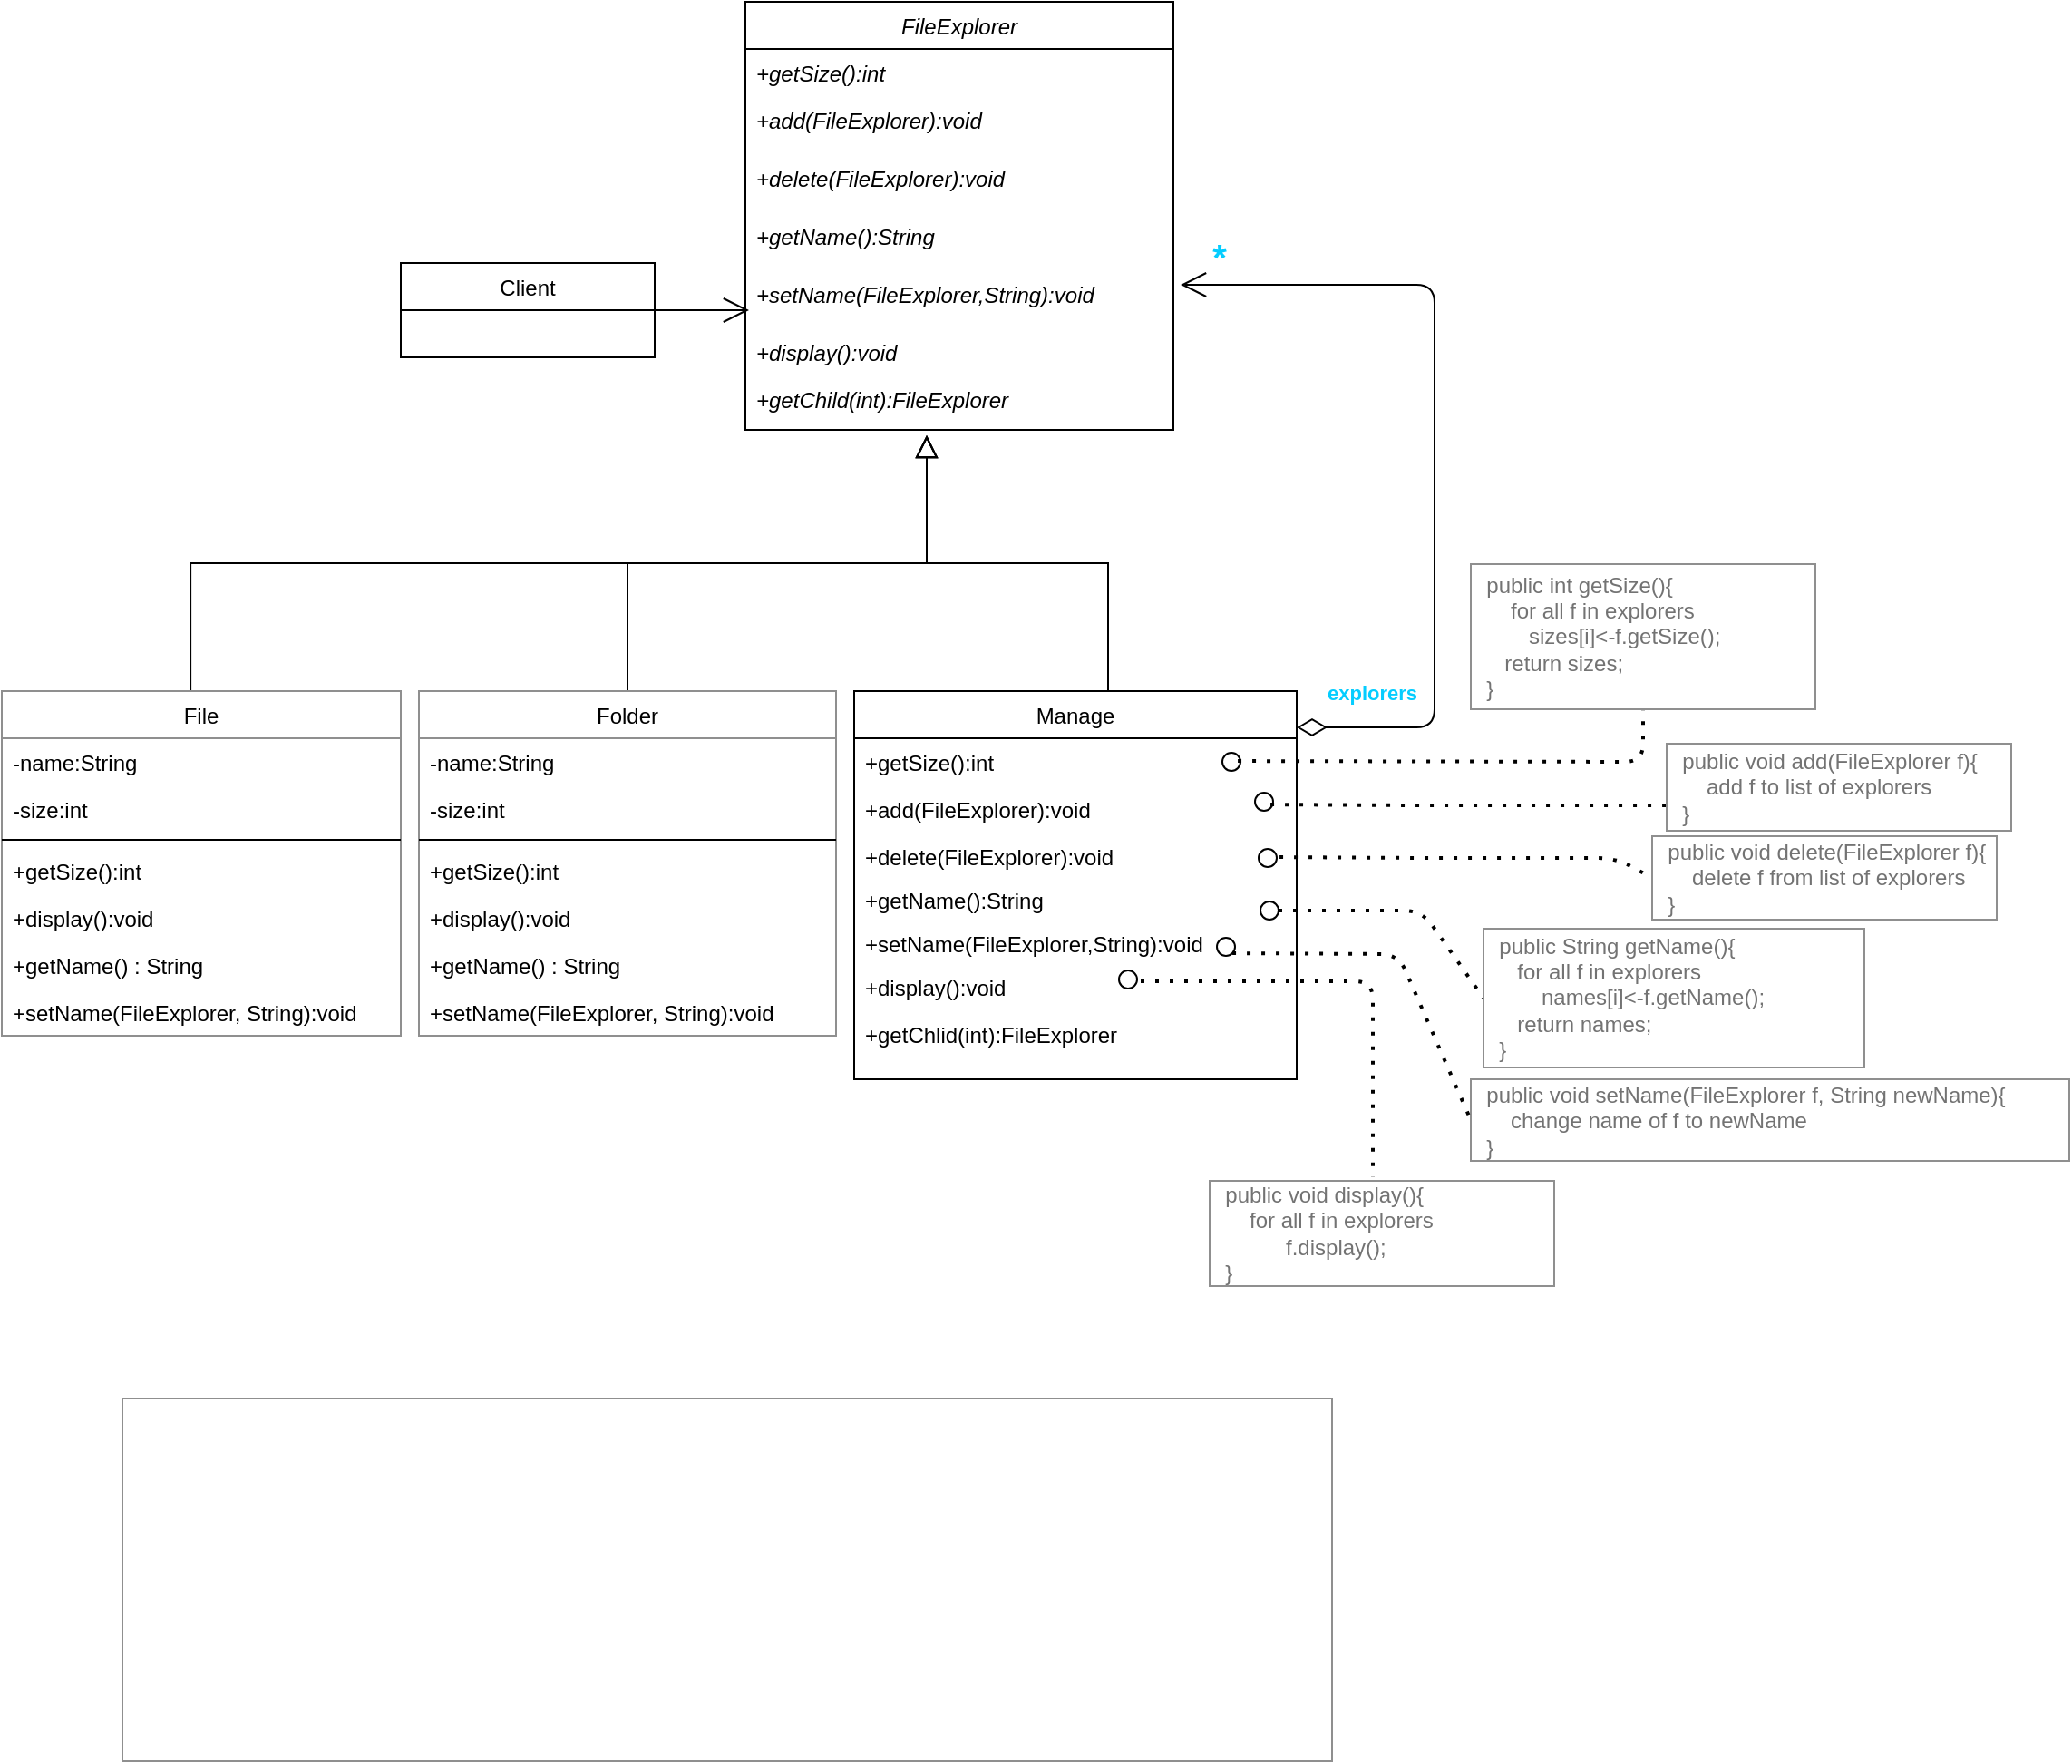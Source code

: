 <mxfile version="13.9.8" type="github">
  <diagram id="C5RBs43oDa-KdzZeNtuy" name="Page-1">
    <mxGraphModel dx="1765" dy="1797" grid="1" gridSize="10" guides="1" tooltips="1" connect="1" arrows="1" fold="1" page="1" pageScale="1" pageWidth="827" pageHeight="1169" math="0" shadow="0">
      <root>
        <mxCell id="WIyWlLk6GJQsqaUBKTNV-0" />
        <mxCell id="WIyWlLk6GJQsqaUBKTNV-1" parent="WIyWlLk6GJQsqaUBKTNV-0" />
        <mxCell id="zkfFHV4jXpPFQw0GAbJ--12" value="" style="endArrow=block;endSize=10;endFill=0;shadow=0;strokeWidth=1;rounded=0;edgeStyle=elbowEdgeStyle;elbow=vertical;" parent="WIyWlLk6GJQsqaUBKTNV-1" source="n-7tMSdOyZGbc8-vc1UM-47" edge="1">
          <mxGeometry width="160" relative="1" as="geometry">
            <mxPoint x="200" y="360" as="sourcePoint" />
            <mxPoint x="310" y="219" as="targetPoint" />
          </mxGeometry>
        </mxCell>
        <mxCell id="zkfFHV4jXpPFQw0GAbJ--16" value="" style="endArrow=block;endSize=10;endFill=0;shadow=0;strokeWidth=1;rounded=0;edgeStyle=elbowEdgeStyle;elbow=vertical;" parent="WIyWlLk6GJQsqaUBKTNV-1" edge="1">
          <mxGeometry width="160" relative="1" as="geometry">
            <mxPoint x="410" y="360" as="sourcePoint" />
            <mxPoint x="310" y="219" as="targetPoint" />
          </mxGeometry>
        </mxCell>
        <mxCell id="n-7tMSdOyZGbc8-vc1UM-0" value="Client" style="swimlane;fontStyle=0;childLayout=stackLayout;horizontal=1;startSize=26;fillColor=none;horizontalStack=0;resizeParent=1;resizeParentMax=0;resizeLast=0;collapsible=1;marginBottom=0;" vertex="1" parent="WIyWlLk6GJQsqaUBKTNV-1">
          <mxGeometry x="20" y="124" width="140" height="52" as="geometry" />
        </mxCell>
        <mxCell id="n-7tMSdOyZGbc8-vc1UM-5" value="FileExplorer" style="swimlane;fontStyle=2;childLayout=stackLayout;horizontal=1;startSize=26;fillColor=none;horizontalStack=0;resizeParent=1;resizeParentMax=0;resizeLast=0;collapsible=1;marginBottom=0;" vertex="1" parent="WIyWlLk6GJQsqaUBKTNV-1">
          <mxGeometry x="210" y="-20" width="236" height="236" as="geometry" />
        </mxCell>
        <mxCell id="n-7tMSdOyZGbc8-vc1UM-6" value="+getSize():int" style="text;strokeColor=none;fillColor=none;align=left;verticalAlign=top;spacingLeft=4;spacingRight=4;overflow=hidden;rotatable=0;points=[[0,0.5],[1,0.5]];portConstraint=eastwest;fontStyle=2" vertex="1" parent="n-7tMSdOyZGbc8-vc1UM-5">
          <mxGeometry y="26" width="236" height="26" as="geometry" />
        </mxCell>
        <mxCell id="n-7tMSdOyZGbc8-vc1UM-8" value="+add(FileExplorer):void&#xa;" style="text;strokeColor=none;fillColor=none;align=left;verticalAlign=top;spacingLeft=4;spacingRight=4;overflow=hidden;rotatable=0;points=[[0,0.5],[1,0.5]];portConstraint=eastwest;fontStyle=2" vertex="1" parent="n-7tMSdOyZGbc8-vc1UM-5">
          <mxGeometry y="52" width="236" height="32" as="geometry" />
        </mxCell>
        <mxCell id="n-7tMSdOyZGbc8-vc1UM-38" value="+delete(FileExplorer):void" style="text;strokeColor=none;fillColor=none;align=left;verticalAlign=top;spacingLeft=4;spacingRight=4;overflow=hidden;rotatable=0;points=[[0,0.5],[1,0.5]];portConstraint=eastwest;fontStyle=2" vertex="1" parent="n-7tMSdOyZGbc8-vc1UM-5">
          <mxGeometry y="84" width="236" height="32" as="geometry" />
        </mxCell>
        <mxCell id="n-7tMSdOyZGbc8-vc1UM-78" value="+getName():String" style="text;strokeColor=none;fillColor=none;align=left;verticalAlign=top;spacingLeft=4;spacingRight=4;overflow=hidden;rotatable=0;points=[[0,0.5],[1,0.5]];portConstraint=eastwest;fontStyle=2" vertex="1" parent="n-7tMSdOyZGbc8-vc1UM-5">
          <mxGeometry y="116" width="236" height="32" as="geometry" />
        </mxCell>
        <mxCell id="n-7tMSdOyZGbc8-vc1UM-39" value="+setName(FileExplorer,String):void" style="text;strokeColor=none;fillColor=none;align=left;verticalAlign=top;spacingLeft=4;spacingRight=4;overflow=hidden;rotatable=0;points=[[0,0.5],[1,0.5]];portConstraint=eastwest;fontStyle=2" vertex="1" parent="n-7tMSdOyZGbc8-vc1UM-5">
          <mxGeometry y="148" width="236" height="32" as="geometry" />
        </mxCell>
        <mxCell id="n-7tMSdOyZGbc8-vc1UM-7" value="+display():void" style="text;strokeColor=none;fillColor=none;align=left;verticalAlign=top;spacingLeft=4;spacingRight=4;overflow=hidden;rotatable=0;points=[[0,0.5],[1,0.5]];portConstraint=eastwest;fontStyle=2" vertex="1" parent="n-7tMSdOyZGbc8-vc1UM-5">
          <mxGeometry y="180" width="236" height="26" as="geometry" />
        </mxCell>
        <mxCell id="n-7tMSdOyZGbc8-vc1UM-9" value="+getChild(int):FileExplorer" style="text;strokeColor=none;fillColor=none;align=left;verticalAlign=top;spacingLeft=4;spacingRight=4;overflow=hidden;rotatable=0;points=[[0,0.5],[1,0.5]];portConstraint=eastwest;fontStyle=2" vertex="1" parent="n-7tMSdOyZGbc8-vc1UM-5">
          <mxGeometry y="206" width="236" height="30" as="geometry" />
        </mxCell>
        <mxCell id="n-7tMSdOyZGbc8-vc1UM-10" value="" style="endArrow=open;endFill=1;endSize=12;html=1;exitX=1;exitY=0.5;exitDx=0;exitDy=0;" edge="1" parent="WIyWlLk6GJQsqaUBKTNV-1" source="n-7tMSdOyZGbc8-vc1UM-0">
          <mxGeometry width="160" relative="1" as="geometry">
            <mxPoint x="220" y="320" as="sourcePoint" />
            <mxPoint x="212" y="150" as="targetPoint" />
          </mxGeometry>
        </mxCell>
        <mxCell id="n-7tMSdOyZGbc8-vc1UM-11" value="Manage" style="swimlane;fontStyle=0;childLayout=stackLayout;horizontal=1;startSize=26;fillColor=none;horizontalStack=0;resizeParent=1;resizeParentMax=0;resizeLast=0;collapsible=1;marginBottom=0;" vertex="1" parent="WIyWlLk6GJQsqaUBKTNV-1">
          <mxGeometry x="270" y="360" width="244" height="214" as="geometry" />
        </mxCell>
        <mxCell id="n-7tMSdOyZGbc8-vc1UM-12" value="+getSize():int" style="text;strokeColor=none;fillColor=none;align=left;verticalAlign=top;spacingLeft=4;spacingRight=4;overflow=hidden;rotatable=0;points=[[0,0.5],[1,0.5]];portConstraint=eastwest;" vertex="1" parent="n-7tMSdOyZGbc8-vc1UM-11">
          <mxGeometry y="26" width="244" height="26" as="geometry" />
        </mxCell>
        <mxCell id="n-7tMSdOyZGbc8-vc1UM-13" value="+add(FileExplorer):void" style="text;strokeColor=none;fillColor=none;align=left;verticalAlign=top;spacingLeft=4;spacingRight=4;overflow=hidden;rotatable=0;points=[[0,0.5],[1,0.5]];portConstraint=eastwest;" vertex="1" parent="n-7tMSdOyZGbc8-vc1UM-11">
          <mxGeometry y="52" width="244" height="26" as="geometry" />
        </mxCell>
        <mxCell id="n-7tMSdOyZGbc8-vc1UM-14" value="+delete(FileExplorer):void" style="text;strokeColor=none;fillColor=none;align=left;verticalAlign=top;spacingLeft=4;spacingRight=4;overflow=hidden;rotatable=0;points=[[0,0.5],[1,0.5]];portConstraint=eastwest;" vertex="1" parent="n-7tMSdOyZGbc8-vc1UM-11">
          <mxGeometry y="78" width="244" height="24" as="geometry" />
        </mxCell>
        <mxCell id="n-7tMSdOyZGbc8-vc1UM-79" value="+getName():String" style="text;strokeColor=none;fillColor=none;align=left;verticalAlign=top;spacingLeft=4;spacingRight=4;overflow=hidden;rotatable=0;points=[[0,0.5],[1,0.5]];portConstraint=eastwest;" vertex="1" parent="n-7tMSdOyZGbc8-vc1UM-11">
          <mxGeometry y="102" width="244" height="24" as="geometry" />
        </mxCell>
        <mxCell id="n-7tMSdOyZGbc8-vc1UM-40" value="+setName(FileExplorer,String):void" style="text;strokeColor=none;fillColor=none;align=left;verticalAlign=top;spacingLeft=4;spacingRight=4;overflow=hidden;rotatable=0;points=[[0,0.5],[1,0.5]];portConstraint=eastwest;" vertex="1" parent="n-7tMSdOyZGbc8-vc1UM-11">
          <mxGeometry y="126" width="244" height="24" as="geometry" />
        </mxCell>
        <mxCell id="n-7tMSdOyZGbc8-vc1UM-37" value="+display():void" style="text;strokeColor=none;fillColor=none;align=left;verticalAlign=top;spacingLeft=4;spacingRight=4;overflow=hidden;rotatable=0;points=[[0,0.5],[1,0.5]];portConstraint=eastwest;" vertex="1" parent="n-7tMSdOyZGbc8-vc1UM-11">
          <mxGeometry y="150" width="244" height="26" as="geometry" />
        </mxCell>
        <mxCell id="n-7tMSdOyZGbc8-vc1UM-16" value="+getChlid(int):FileExplorer" style="text;strokeColor=none;fillColor=none;align=left;verticalAlign=top;spacingLeft=4;spacingRight=4;overflow=hidden;rotatable=0;points=[[0,0.5],[1,0.5]];portConstraint=eastwest;" vertex="1" parent="n-7tMSdOyZGbc8-vc1UM-11">
          <mxGeometry y="176" width="244" height="38" as="geometry" />
        </mxCell>
        <mxCell id="n-7tMSdOyZGbc8-vc1UM-17" value="&lt;font color=&quot;#05cdff&quot;&gt;&lt;b&gt;explorers&lt;/b&gt;&lt;/font&gt;" style="endArrow=open;html=1;endSize=12;startArrow=diamondThin;startSize=14;startFill=0;edgeStyle=orthogonalEdgeStyle;align=left;verticalAlign=bottom;entryX=1.017;entryY=0.281;entryDx=0;entryDy=0;entryPerimeter=0;" edge="1" parent="WIyWlLk6GJQsqaUBKTNV-1" target="n-7tMSdOyZGbc8-vc1UM-39">
          <mxGeometry x="-0.935" y="10" relative="1" as="geometry">
            <mxPoint x="514" y="380" as="sourcePoint" />
            <mxPoint x="490" y="110" as="targetPoint" />
            <Array as="points">
              <mxPoint x="590" y="380" />
              <mxPoint x="590" y="136" />
            </Array>
            <mxPoint as="offset" />
          </mxGeometry>
        </mxCell>
        <mxCell id="n-7tMSdOyZGbc8-vc1UM-41" value="*" style="edgeLabel;html=1;align=center;verticalAlign=middle;resizable=0;points=[];fontColor=#05CDFF;fontStyle=1;fontSize=20;" vertex="1" connectable="0" parent="n-7tMSdOyZGbc8-vc1UM-17">
          <mxGeometry x="0.907" y="-4" relative="1" as="geometry">
            <mxPoint y="-12" as="offset" />
          </mxGeometry>
        </mxCell>
        <mxCell id="n-7tMSdOyZGbc8-vc1UM-19" value="" style="ellipse;fillColor=#ffffff;strokeColor=#000000;" vertex="1" parent="WIyWlLk6GJQsqaUBKTNV-1">
          <mxGeometry x="473" y="394" width="10" height="10" as="geometry" />
        </mxCell>
        <mxCell id="n-7tMSdOyZGbc8-vc1UM-21" value="" style="endArrow=none;dashed=1;html=1;dashPattern=1 3;strokeWidth=2;exitX=1;exitY=1;exitDx=0;exitDy=0;entryX=0.5;entryY=1;entryDx=0;entryDy=0;" edge="1" parent="WIyWlLk6GJQsqaUBKTNV-1" target="n-7tMSdOyZGbc8-vc1UM-24">
          <mxGeometry width="50" height="50" relative="1" as="geometry">
            <mxPoint x="481.536" y="398.536" as="sourcePoint" />
            <mxPoint x="715" y="366" as="targetPoint" />
            <Array as="points">
              <mxPoint x="705" y="399" />
            </Array>
          </mxGeometry>
        </mxCell>
        <mxCell id="n-7tMSdOyZGbc8-vc1UM-24" value="&lt;font color=&quot;#737373&quot;&gt;&amp;nbsp; public int getSize(){&lt;br&gt;&amp;nbsp; &amp;nbsp; &amp;nbsp; for all f in explorers&lt;br&gt;&amp;nbsp; &amp;nbsp; &amp;nbsp; &amp;nbsp; &amp;nbsp;sizes[i]&amp;lt;-f.getSize();&lt;br&gt;&amp;nbsp; &amp;nbsp; &amp;nbsp;return sizes;&lt;br&gt;&amp;nbsp; }&lt;/font&gt;" style="html=1;align=left;strokeColor=#8F8F8F;" vertex="1" parent="WIyWlLk6GJQsqaUBKTNV-1">
          <mxGeometry x="610" y="290" width="190" height="80" as="geometry" />
        </mxCell>
        <mxCell id="n-7tMSdOyZGbc8-vc1UM-31" value="" style="endArrow=block;endSize=10;endFill=0;shadow=0;strokeWidth=1;rounded=0;edgeStyle=elbowEdgeStyle;elbow=vertical;exitX=0.473;exitY=0;exitDx=0;exitDy=0;exitPerimeter=0;" edge="1" parent="WIyWlLk6GJQsqaUBKTNV-1" source="n-7tMSdOyZGbc8-vc1UM-43">
          <mxGeometry width="160" relative="1" as="geometry">
            <mxPoint x="40" y="360" as="sourcePoint" />
            <mxPoint x="310" y="219" as="targetPoint" />
          </mxGeometry>
        </mxCell>
        <mxCell id="n-7tMSdOyZGbc8-vc1UM-42" value="" style="html=1;strokeColor=#8F8F8F;fontSize=20;fontColor=#05CDFF;" vertex="1" parent="WIyWlLk6GJQsqaUBKTNV-1">
          <mxGeometry x="-133.5" y="750" width="667" height="200" as="geometry" />
        </mxCell>
        <mxCell id="n-7tMSdOyZGbc8-vc1UM-43" value="File" style="swimlane;fontStyle=0;align=center;verticalAlign=top;childLayout=stackLayout;horizontal=1;startSize=26;horizontalStack=0;resizeParent=1;resizeParentMax=0;resizeLast=0;collapsible=1;marginBottom=0;strokeColor=#8F8F8F;fontSize=12;" vertex="1" parent="WIyWlLk6GJQsqaUBKTNV-1">
          <mxGeometry x="-200" y="360" width="220" height="190" as="geometry" />
        </mxCell>
        <mxCell id="n-7tMSdOyZGbc8-vc1UM-44" value="-name:String" style="text;strokeColor=none;fillColor=none;align=left;verticalAlign=top;spacingLeft=4;spacingRight=4;overflow=hidden;rotatable=0;points=[[0,0.5],[1,0.5]];portConstraint=eastwest;" vertex="1" parent="n-7tMSdOyZGbc8-vc1UM-43">
          <mxGeometry y="26" width="220" height="26" as="geometry" />
        </mxCell>
        <mxCell id="n-7tMSdOyZGbc8-vc1UM-63" value="-size:int" style="text;strokeColor=none;fillColor=none;align=left;verticalAlign=top;spacingLeft=4;spacingRight=4;overflow=hidden;rotatable=0;points=[[0,0.5],[1,0.5]];portConstraint=eastwest;" vertex="1" parent="n-7tMSdOyZGbc8-vc1UM-43">
          <mxGeometry y="52" width="220" height="26" as="geometry" />
        </mxCell>
        <mxCell id="n-7tMSdOyZGbc8-vc1UM-45" value="" style="line;strokeWidth=1;fillColor=none;align=left;verticalAlign=middle;spacingTop=-1;spacingLeft=3;spacingRight=3;rotatable=0;labelPosition=right;points=[];portConstraint=eastwest;" vertex="1" parent="n-7tMSdOyZGbc8-vc1UM-43">
          <mxGeometry y="78" width="220" height="8" as="geometry" />
        </mxCell>
        <mxCell id="n-7tMSdOyZGbc8-vc1UM-46" value="+getSize():int" style="text;strokeColor=none;fillColor=none;align=left;verticalAlign=top;spacingLeft=4;spacingRight=4;overflow=hidden;rotatable=0;points=[[0,0.5],[1,0.5]];portConstraint=eastwest;" vertex="1" parent="n-7tMSdOyZGbc8-vc1UM-43">
          <mxGeometry y="86" width="220" height="26" as="geometry" />
        </mxCell>
        <mxCell id="n-7tMSdOyZGbc8-vc1UM-34" value="+display():void" style="text;strokeColor=none;fillColor=none;align=left;verticalAlign=top;spacingLeft=4;spacingRight=4;overflow=hidden;rotatable=0;points=[[0,0.5],[1,0.5]];portConstraint=eastwest;" vertex="1" parent="n-7tMSdOyZGbc8-vc1UM-43">
          <mxGeometry y="112" width="220" height="26" as="geometry" />
        </mxCell>
        <mxCell id="n-7tMSdOyZGbc8-vc1UM-68" value="+getName() : String" style="text;strokeColor=none;fillColor=none;align=left;verticalAlign=top;spacingLeft=4;spacingRight=4;overflow=hidden;rotatable=0;points=[[0,0.5],[1,0.5]];portConstraint=eastwest;" vertex="1" parent="n-7tMSdOyZGbc8-vc1UM-43">
          <mxGeometry y="138" width="220" height="26" as="geometry" />
        </mxCell>
        <mxCell id="n-7tMSdOyZGbc8-vc1UM-69" value="+setName(FileExplorer, String):void" style="text;strokeColor=none;fillColor=none;align=left;verticalAlign=top;spacingLeft=4;spacingRight=4;overflow=hidden;rotatable=0;points=[[0,0.5],[1,0.5]];portConstraint=eastwest;" vertex="1" parent="n-7tMSdOyZGbc8-vc1UM-43">
          <mxGeometry y="164" width="220" height="26" as="geometry" />
        </mxCell>
        <mxCell id="n-7tMSdOyZGbc8-vc1UM-47" value="Folder" style="swimlane;fontStyle=0;align=center;verticalAlign=top;childLayout=stackLayout;horizontal=1;startSize=26;horizontalStack=0;resizeParent=1;resizeParentMax=0;resizeLast=0;collapsible=1;marginBottom=0;strokeColor=#8F8F8F;fontSize=12;" vertex="1" parent="WIyWlLk6GJQsqaUBKTNV-1">
          <mxGeometry x="30" y="360" width="230" height="190" as="geometry" />
        </mxCell>
        <mxCell id="n-7tMSdOyZGbc8-vc1UM-48" value="-name:String" style="text;strokeColor=none;fillColor=none;align=left;verticalAlign=top;spacingLeft=4;spacingRight=4;overflow=hidden;rotatable=0;points=[[0,0.5],[1,0.5]];portConstraint=eastwest;" vertex="1" parent="n-7tMSdOyZGbc8-vc1UM-47">
          <mxGeometry y="26" width="230" height="26" as="geometry" />
        </mxCell>
        <mxCell id="n-7tMSdOyZGbc8-vc1UM-64" value="-size:int" style="text;strokeColor=none;fillColor=none;align=left;verticalAlign=top;spacingLeft=4;spacingRight=4;overflow=hidden;rotatable=0;points=[[0,0.5],[1,0.5]];portConstraint=eastwest;" vertex="1" parent="n-7tMSdOyZGbc8-vc1UM-47">
          <mxGeometry y="52" width="230" height="26" as="geometry" />
        </mxCell>
        <mxCell id="n-7tMSdOyZGbc8-vc1UM-49" value="" style="line;strokeWidth=1;fillColor=none;align=left;verticalAlign=middle;spacingTop=-1;spacingLeft=3;spacingRight=3;rotatable=0;labelPosition=right;points=[];portConstraint=eastwest;" vertex="1" parent="n-7tMSdOyZGbc8-vc1UM-47">
          <mxGeometry y="78" width="230" height="8" as="geometry" />
        </mxCell>
        <mxCell id="n-7tMSdOyZGbc8-vc1UM-50" value="+getSize():int" style="text;strokeColor=none;fillColor=none;align=left;verticalAlign=top;spacingLeft=4;spacingRight=4;overflow=hidden;rotatable=0;points=[[0,0.5],[1,0.5]];portConstraint=eastwest;" vertex="1" parent="n-7tMSdOyZGbc8-vc1UM-47">
          <mxGeometry y="86" width="230" height="26" as="geometry" />
        </mxCell>
        <mxCell id="n-7tMSdOyZGbc8-vc1UM-51" value="+display():void" style="text;strokeColor=none;fillColor=none;align=left;verticalAlign=top;spacingLeft=4;spacingRight=4;overflow=hidden;rotatable=0;points=[[0,0.5],[1,0.5]];portConstraint=eastwest;" vertex="1" parent="n-7tMSdOyZGbc8-vc1UM-47">
          <mxGeometry y="112" width="230" height="26" as="geometry" />
        </mxCell>
        <mxCell id="n-7tMSdOyZGbc8-vc1UM-76" value="+getName() : String" style="text;strokeColor=none;fillColor=none;align=left;verticalAlign=top;spacingLeft=4;spacingRight=4;overflow=hidden;rotatable=0;points=[[0,0.5],[1,0.5]];portConstraint=eastwest;" vertex="1" parent="n-7tMSdOyZGbc8-vc1UM-47">
          <mxGeometry y="138" width="230" height="26" as="geometry" />
        </mxCell>
        <mxCell id="n-7tMSdOyZGbc8-vc1UM-77" value="+setName(FileExplorer, String):void" style="text;strokeColor=none;fillColor=none;align=left;verticalAlign=top;spacingLeft=4;spacingRight=4;overflow=hidden;rotatable=0;points=[[0,0.5],[1,0.5]];portConstraint=eastwest;" vertex="1" parent="n-7tMSdOyZGbc8-vc1UM-47">
          <mxGeometry y="164" width="230" height="26" as="geometry" />
        </mxCell>
        <mxCell id="n-7tMSdOyZGbc8-vc1UM-52" value="" style="ellipse;fillColor=#ffffff;strokeColor=#000000;" vertex="1" parent="WIyWlLk6GJQsqaUBKTNV-1">
          <mxGeometry x="491" y="416" width="10" height="10" as="geometry" />
        </mxCell>
        <mxCell id="n-7tMSdOyZGbc8-vc1UM-53" value="" style="endArrow=none;dashed=1;html=1;dashPattern=1 3;strokeWidth=2;exitX=1;exitY=1;exitDx=0;exitDy=0;entryX=0;entryY=0.5;entryDx=0;entryDy=0;" edge="1" parent="WIyWlLk6GJQsqaUBKTNV-1" target="n-7tMSdOyZGbc8-vc1UM-54">
          <mxGeometry width="50" height="50" relative="1" as="geometry">
            <mxPoint x="499.536" y="422.536" as="sourcePoint" />
            <mxPoint x="648" y="454" as="targetPoint" />
            <Array as="points">
              <mxPoint x="578" y="423" />
              <mxPoint x="734" y="423" />
            </Array>
          </mxGeometry>
        </mxCell>
        <mxCell id="n-7tMSdOyZGbc8-vc1UM-54" value="&lt;font color=&quot;#737373&quot;&gt;&amp;nbsp; public void add(FileExplorer f){&lt;br&gt;&amp;nbsp; &amp;nbsp; &amp;nbsp; add f to list of explorers&lt;br&gt;&amp;nbsp; }&lt;/font&gt;" style="html=1;align=left;strokeColor=#8F8F8F;" vertex="1" parent="WIyWlLk6GJQsqaUBKTNV-1">
          <mxGeometry x="718" y="389" width="190" height="48" as="geometry" />
        </mxCell>
        <mxCell id="n-7tMSdOyZGbc8-vc1UM-55" value="" style="ellipse;fillColor=#ffffff;strokeColor=#000000;" vertex="1" parent="WIyWlLk6GJQsqaUBKTNV-1">
          <mxGeometry x="493" y="447" width="10" height="10" as="geometry" />
        </mxCell>
        <mxCell id="n-7tMSdOyZGbc8-vc1UM-56" value="" style="endArrow=none;dashed=1;html=1;dashPattern=1 3;strokeWidth=2;exitX=1;exitY=1;exitDx=0;exitDy=0;entryX=0;entryY=0.5;entryDx=0;entryDy=0;" edge="1" parent="WIyWlLk6GJQsqaUBKTNV-1" target="n-7tMSdOyZGbc8-vc1UM-57">
          <mxGeometry width="50" height="50" relative="1" as="geometry">
            <mxPoint x="504.536" y="451.536" as="sourcePoint" />
            <mxPoint x="630" y="560" as="targetPoint" />
            <Array as="points">
              <mxPoint x="583" y="452" />
              <mxPoint x="690" y="452" />
            </Array>
          </mxGeometry>
        </mxCell>
        <mxCell id="n-7tMSdOyZGbc8-vc1UM-57" value="&lt;font color=&quot;#737373&quot;&gt;&amp;nbsp; public void delete(&lt;/font&gt;&lt;span style=&quot;color: rgb(115 , 115 , 115)&quot;&gt;FileExplorer&lt;/span&gt;&lt;font color=&quot;#737373&quot;&gt;&amp;nbsp;f){&lt;br&gt;&amp;nbsp; &amp;nbsp; &amp;nbsp; delete f from list of explorers&lt;br&gt;&amp;nbsp; }&lt;/font&gt;" style="html=1;align=left;strokeColor=#8F8F8F;" vertex="1" parent="WIyWlLk6GJQsqaUBKTNV-1">
          <mxGeometry x="710" y="440" width="190" height="46" as="geometry" />
        </mxCell>
        <mxCell id="n-7tMSdOyZGbc8-vc1UM-58" value="" style="ellipse;fillColor=#ffffff;strokeColor=#000000;" vertex="1" parent="WIyWlLk6GJQsqaUBKTNV-1">
          <mxGeometry x="494" y="476" width="10" height="10" as="geometry" />
        </mxCell>
        <mxCell id="n-7tMSdOyZGbc8-vc1UM-61" value="" style="endArrow=none;dashed=1;html=1;dashPattern=1 3;strokeWidth=2;exitX=1;exitY=0.5;exitDx=0;exitDy=0;entryX=0;entryY=0.5;entryDx=0;entryDy=0;" edge="1" parent="WIyWlLk6GJQsqaUBKTNV-1" source="n-7tMSdOyZGbc8-vc1UM-58" target="n-7tMSdOyZGbc8-vc1UM-82">
          <mxGeometry width="50" height="50" relative="1" as="geometry">
            <mxPoint x="504.536" y="476.536" as="sourcePoint" />
            <mxPoint x="690" y="560" as="targetPoint" />
            <Array as="points">
              <mxPoint x="583" y="481" />
            </Array>
          </mxGeometry>
        </mxCell>
        <mxCell id="n-7tMSdOyZGbc8-vc1UM-62" value="&lt;font color=&quot;#737373&quot;&gt;&amp;nbsp; public void setName(&lt;/font&gt;&lt;span style=&quot;color: rgb(115 , 115 , 115)&quot;&gt;FileExplorer&lt;/span&gt;&lt;font color=&quot;#737373&quot;&gt;&amp;nbsp;f, String newName){&lt;br&gt;&amp;nbsp; &amp;nbsp; &amp;nbsp; change name of f to newName&lt;br&gt;&amp;nbsp; }&lt;/font&gt;" style="html=1;align=left;strokeColor=#8F8F8F;" vertex="1" parent="WIyWlLk6GJQsqaUBKTNV-1">
          <mxGeometry x="610" y="574" width="330" height="45" as="geometry" />
        </mxCell>
        <mxCell id="n-7tMSdOyZGbc8-vc1UM-65" value="" style="ellipse;fillColor=#ffffff;strokeColor=#000000;" vertex="1" parent="WIyWlLk6GJQsqaUBKTNV-1">
          <mxGeometry x="470" y="496" width="10" height="10" as="geometry" />
        </mxCell>
        <mxCell id="n-7tMSdOyZGbc8-vc1UM-66" value="" style="endArrow=none;dashed=1;html=1;dashPattern=1 3;strokeWidth=2;" edge="1" parent="WIyWlLk6GJQsqaUBKTNV-1">
          <mxGeometry width="50" height="50" relative="1" as="geometry">
            <mxPoint x="428" y="520" as="sourcePoint" />
            <mxPoint x="556" y="628" as="targetPoint" />
            <Array as="points">
              <mxPoint x="556" y="520" />
              <mxPoint x="556" y="628" />
            </Array>
          </mxGeometry>
        </mxCell>
        <mxCell id="n-7tMSdOyZGbc8-vc1UM-67" value="&lt;font color=&quot;#737373&quot;&gt;&amp;nbsp; public void display(){&amp;nbsp;&lt;br&gt;&amp;nbsp; &amp;nbsp; &amp;nbsp; for all f in explorers&lt;br&gt;&amp;nbsp; &amp;nbsp; &amp;nbsp; &amp;nbsp; &amp;nbsp; &amp;nbsp; f.display();&lt;br&gt;&amp;nbsp; }&lt;/font&gt;" style="html=1;align=left;strokeColor=#8F8F8F;" vertex="1" parent="WIyWlLk6GJQsqaUBKTNV-1">
          <mxGeometry x="466" y="630" width="190" height="58" as="geometry" />
        </mxCell>
        <mxCell id="n-7tMSdOyZGbc8-vc1UM-81" value="" style="ellipse;fillColor=#ffffff;strokeColor=#000000;" vertex="1" parent="WIyWlLk6GJQsqaUBKTNV-1">
          <mxGeometry x="416" y="514" width="10" height="10" as="geometry" />
        </mxCell>
        <mxCell id="n-7tMSdOyZGbc8-vc1UM-82" value="&lt;font color=&quot;#737373&quot;&gt;&amp;nbsp; public String getName(){&lt;br&gt;&amp;nbsp; &amp;nbsp; &amp;nbsp;for all f in explorers&lt;br&gt;&amp;nbsp; &amp;nbsp; &amp;nbsp; &amp;nbsp; &amp;nbsp;names[i]&amp;lt;-f.getName();&lt;br&gt;&amp;nbsp; &amp;nbsp; &amp;nbsp;return names;&lt;br&gt;&amp;nbsp; }&lt;/font&gt;" style="html=1;align=left;strokeColor=#8F8F8F;" vertex="1" parent="WIyWlLk6GJQsqaUBKTNV-1">
          <mxGeometry x="617" y="491" width="210" height="76.5" as="geometry" />
        </mxCell>
        <mxCell id="n-7tMSdOyZGbc8-vc1UM-83" value="" style="endArrow=none;dashed=1;html=1;dashPattern=1 3;strokeWidth=2;entryX=0;entryY=0.5;entryDx=0;entryDy=0;exitX=1;exitY=1;exitDx=0;exitDy=0;" edge="1" parent="WIyWlLk6GJQsqaUBKTNV-1" source="n-7tMSdOyZGbc8-vc1UM-65" target="n-7tMSdOyZGbc8-vc1UM-62">
          <mxGeometry width="50" height="50" relative="1" as="geometry">
            <mxPoint x="514" y="498" as="sourcePoint" />
            <mxPoint x="630" y="534.5" as="targetPoint" />
            <Array as="points">
              <mxPoint x="570" y="505" />
            </Array>
          </mxGeometry>
        </mxCell>
      </root>
    </mxGraphModel>
  </diagram>
</mxfile>
